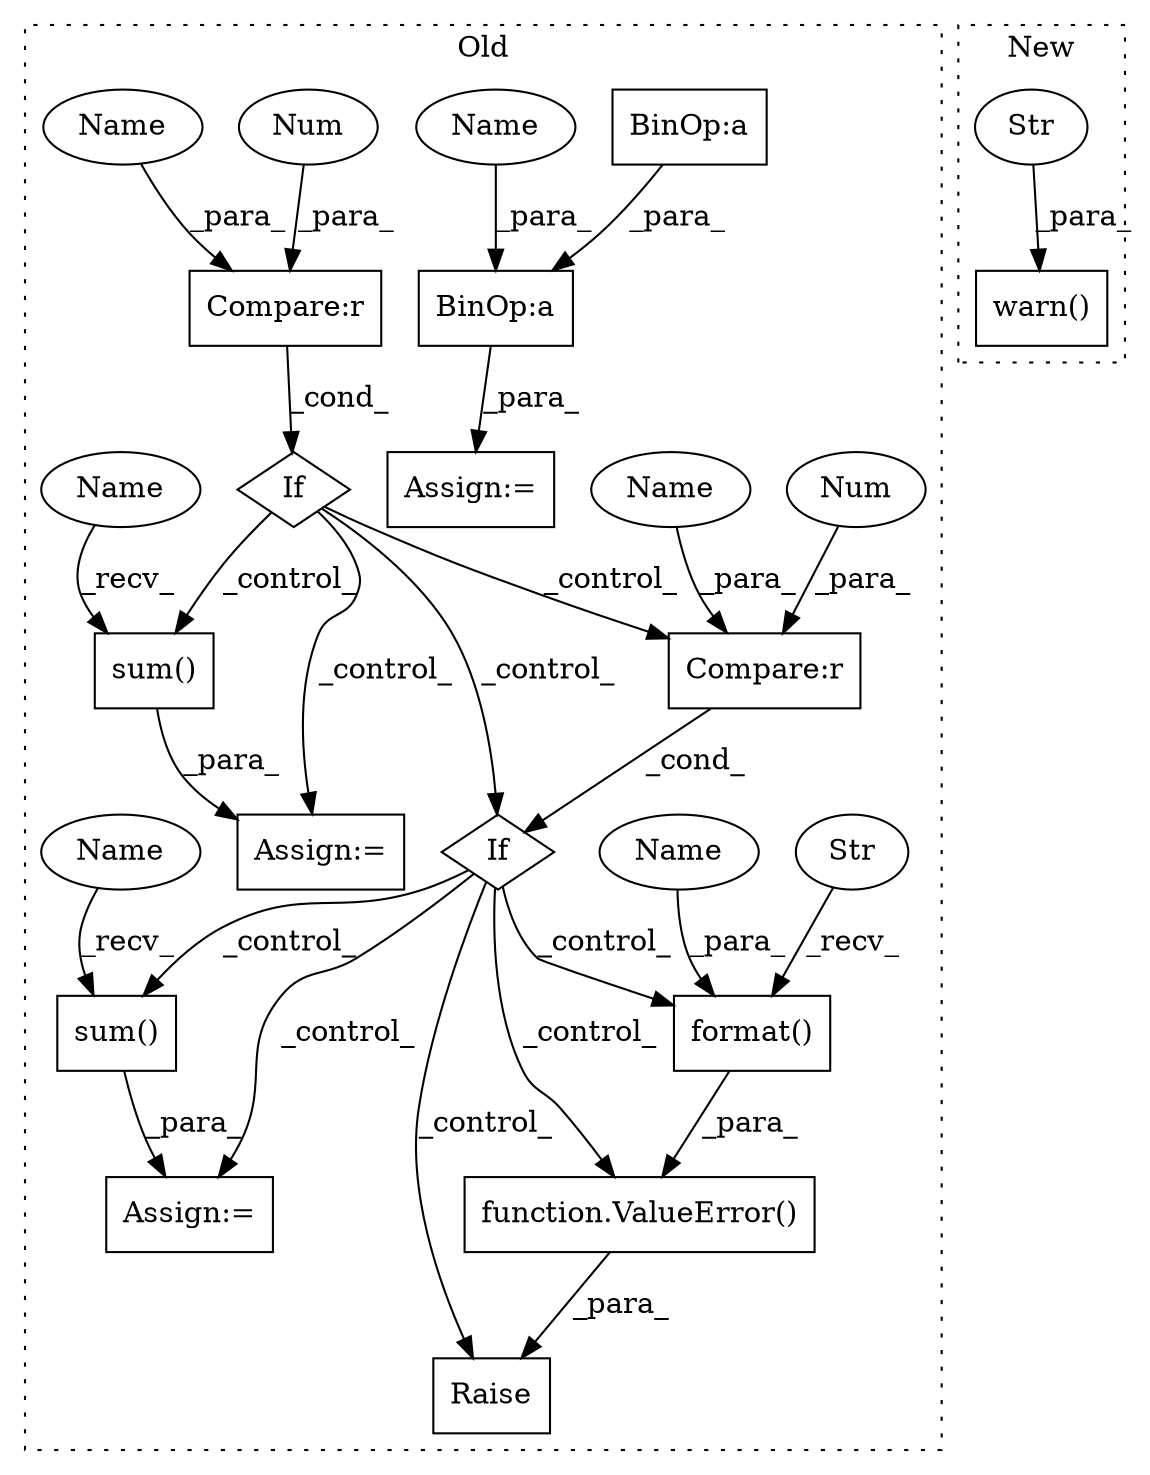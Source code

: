 digraph G {
subgraph cluster0 {
1 [label="sum()" a="75" s="2270" l="30" shape="box"];
4 [label="Assign:=" a="68" s="2267" l="3" shape="box"];
5 [label="If" a="96" s="2239" l="3" shape="diamond"];
6 [label="sum()" a="75" s="2362" l="30" shape="box"];
7 [label="If" a="96" s="2334" l="0" shape="diamond"];
8 [label="Compare:r" a="40" s="2334" l="11" shape="box"];
9 [label="Num" a="76" s="2344" l="1" shape="ellipse"];
10 [label="format()" a="75" s="2464,2504" l="34,1" shape="box"];
11 [label="Str" a="66" s="2464" l="26" shape="ellipse"];
12 [label="Compare:r" a="40" s="2242" l="11" shape="box"];
13 [label="Raise" a="91" s="2447" l="6" shape="box"];
14 [label="Num" a="76" s="2252" l="1" shape="ellipse"];
15 [label="Assign:=" a="68" s="2359" l="3" shape="box"];
16 [label="function.ValueError()" a="75" s="2453,2505" l="11,1" shape="box"];
17 [label="BinOp:a" a="82" s="2528" l="3" shape="box"];
18 [label="BinOp:a" a="82" s="2536" l="3" shape="box"];
19 [label="Assign:=" a="68" s="2520" l="3" shape="box"];
20 [label="Name" a="87" s="2362" l="5" shape="ellipse"];
21 [label="Name" a="87" s="2270" l="5" shape="ellipse"];
22 [label="Name" a="87" s="2523" l="5" shape="ellipse"];
23 [label="Name" a="87" s="2242" l="6" shape="ellipse"];
24 [label="Name" a="87" s="2334" l="6" shape="ellipse"];
25 [label="Name" a="87" s="2498" l="6" shape="ellipse"];
label = "Old";
style="dotted";
}
subgraph cluster1 {
2 [label="warn()" a="75" s="6270,6343" l="14,1" shape="box"];
3 [label="Str" a="66" s="6284" l="39" shape="ellipse"];
label = "New";
style="dotted";
}
1 -> 4 [label="_para_"];
3 -> 2 [label="_para_"];
5 -> 1 [label="_control_"];
5 -> 8 [label="_control_"];
5 -> 4 [label="_control_"];
5 -> 7 [label="_control_"];
6 -> 15 [label="_para_"];
7 -> 16 [label="_control_"];
7 -> 15 [label="_control_"];
7 -> 6 [label="_control_"];
7 -> 13 [label="_control_"];
7 -> 10 [label="_control_"];
8 -> 7 [label="_cond_"];
9 -> 8 [label="_para_"];
10 -> 16 [label="_para_"];
11 -> 10 [label="_recv_"];
12 -> 5 [label="_cond_"];
14 -> 12 [label="_para_"];
16 -> 13 [label="_para_"];
17 -> 19 [label="_para_"];
18 -> 17 [label="_para_"];
20 -> 6 [label="_recv_"];
21 -> 1 [label="_recv_"];
22 -> 17 [label="_para_"];
23 -> 12 [label="_para_"];
24 -> 8 [label="_para_"];
25 -> 10 [label="_para_"];
}